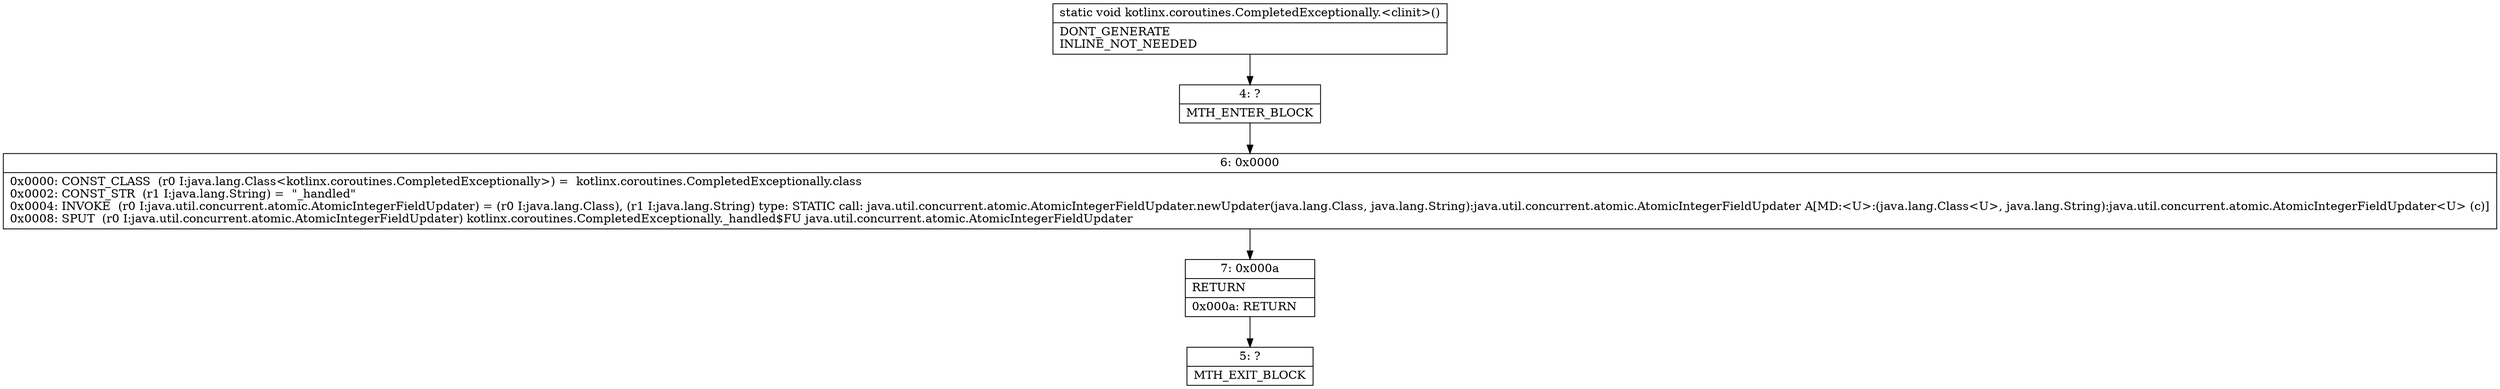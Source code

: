 digraph "CFG forkotlinx.coroutines.CompletedExceptionally.\<clinit\>()V" {
Node_4 [shape=record,label="{4\:\ ?|MTH_ENTER_BLOCK\l}"];
Node_6 [shape=record,label="{6\:\ 0x0000|0x0000: CONST_CLASS  (r0 I:java.lang.Class\<kotlinx.coroutines.CompletedExceptionally\>) =  kotlinx.coroutines.CompletedExceptionally.class \l0x0002: CONST_STR  (r1 I:java.lang.String) =  \"_handled\" \l0x0004: INVOKE  (r0 I:java.util.concurrent.atomic.AtomicIntegerFieldUpdater) = (r0 I:java.lang.Class), (r1 I:java.lang.String) type: STATIC call: java.util.concurrent.atomic.AtomicIntegerFieldUpdater.newUpdater(java.lang.Class, java.lang.String):java.util.concurrent.atomic.AtomicIntegerFieldUpdater A[MD:\<U\>:(java.lang.Class\<U\>, java.lang.String):java.util.concurrent.atomic.AtomicIntegerFieldUpdater\<U\> (c)]\l0x0008: SPUT  (r0 I:java.util.concurrent.atomic.AtomicIntegerFieldUpdater) kotlinx.coroutines.CompletedExceptionally._handled$FU java.util.concurrent.atomic.AtomicIntegerFieldUpdater \l}"];
Node_7 [shape=record,label="{7\:\ 0x000a|RETURN\l|0x000a: RETURN   \l}"];
Node_5 [shape=record,label="{5\:\ ?|MTH_EXIT_BLOCK\l}"];
MethodNode[shape=record,label="{static void kotlinx.coroutines.CompletedExceptionally.\<clinit\>()  | DONT_GENERATE\lINLINE_NOT_NEEDED\l}"];
MethodNode -> Node_4;Node_4 -> Node_6;
Node_6 -> Node_7;
Node_7 -> Node_5;
}

